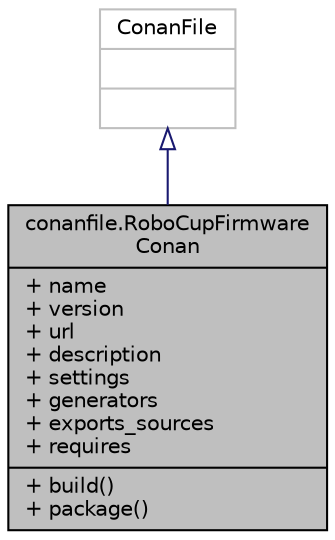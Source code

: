 digraph "conanfile.RoboCupFirmwareConan"
{
  edge [fontname="Helvetica",fontsize="10",labelfontname="Helvetica",labelfontsize="10"];
  node [fontname="Helvetica",fontsize="10",shape=record];
  Node2 [label="{conanfile.RoboCupFirmware\lConan\n|+ name\l+ version\l+ url\l+ description\l+ settings\l+ generators\l+ exports_sources\l+ requires\l|+ build()\l+ package()\l}",height=0.2,width=0.4,color="black", fillcolor="grey75", style="filled", fontcolor="black"];
  Node3 -> Node2 [dir="back",color="midnightblue",fontsize="10",style="solid",arrowtail="onormal",fontname="Helvetica"];
  Node3 [label="{ConanFile\n||}",height=0.2,width=0.4,color="grey75", fillcolor="white", style="filled"];
}
